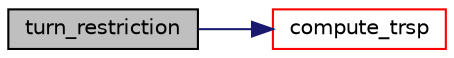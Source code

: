 digraph "turn_restriction"
{
  edge [fontname="Helvetica",fontsize="10",labelfontname="Helvetica",labelfontsize="10"];
  node [fontname="Helvetica",fontsize="10",shape=record];
  rankdir="LR";
  Node62 [label="turn_restriction",height=0.2,width=0.4,color="black", fillcolor="grey75", style="filled", fontcolor="black"];
  Node62 -> Node63 [color="midnightblue",fontsize="10",style="solid",fontname="Helvetica"];
  Node63 [label="compute_trsp",height=0.2,width=0.4,color="red", fillcolor="white", style="filled",URL="$new__trsp_8c.html#a4b6c631c8d12b27e5c230ecdb589d414"];
}
